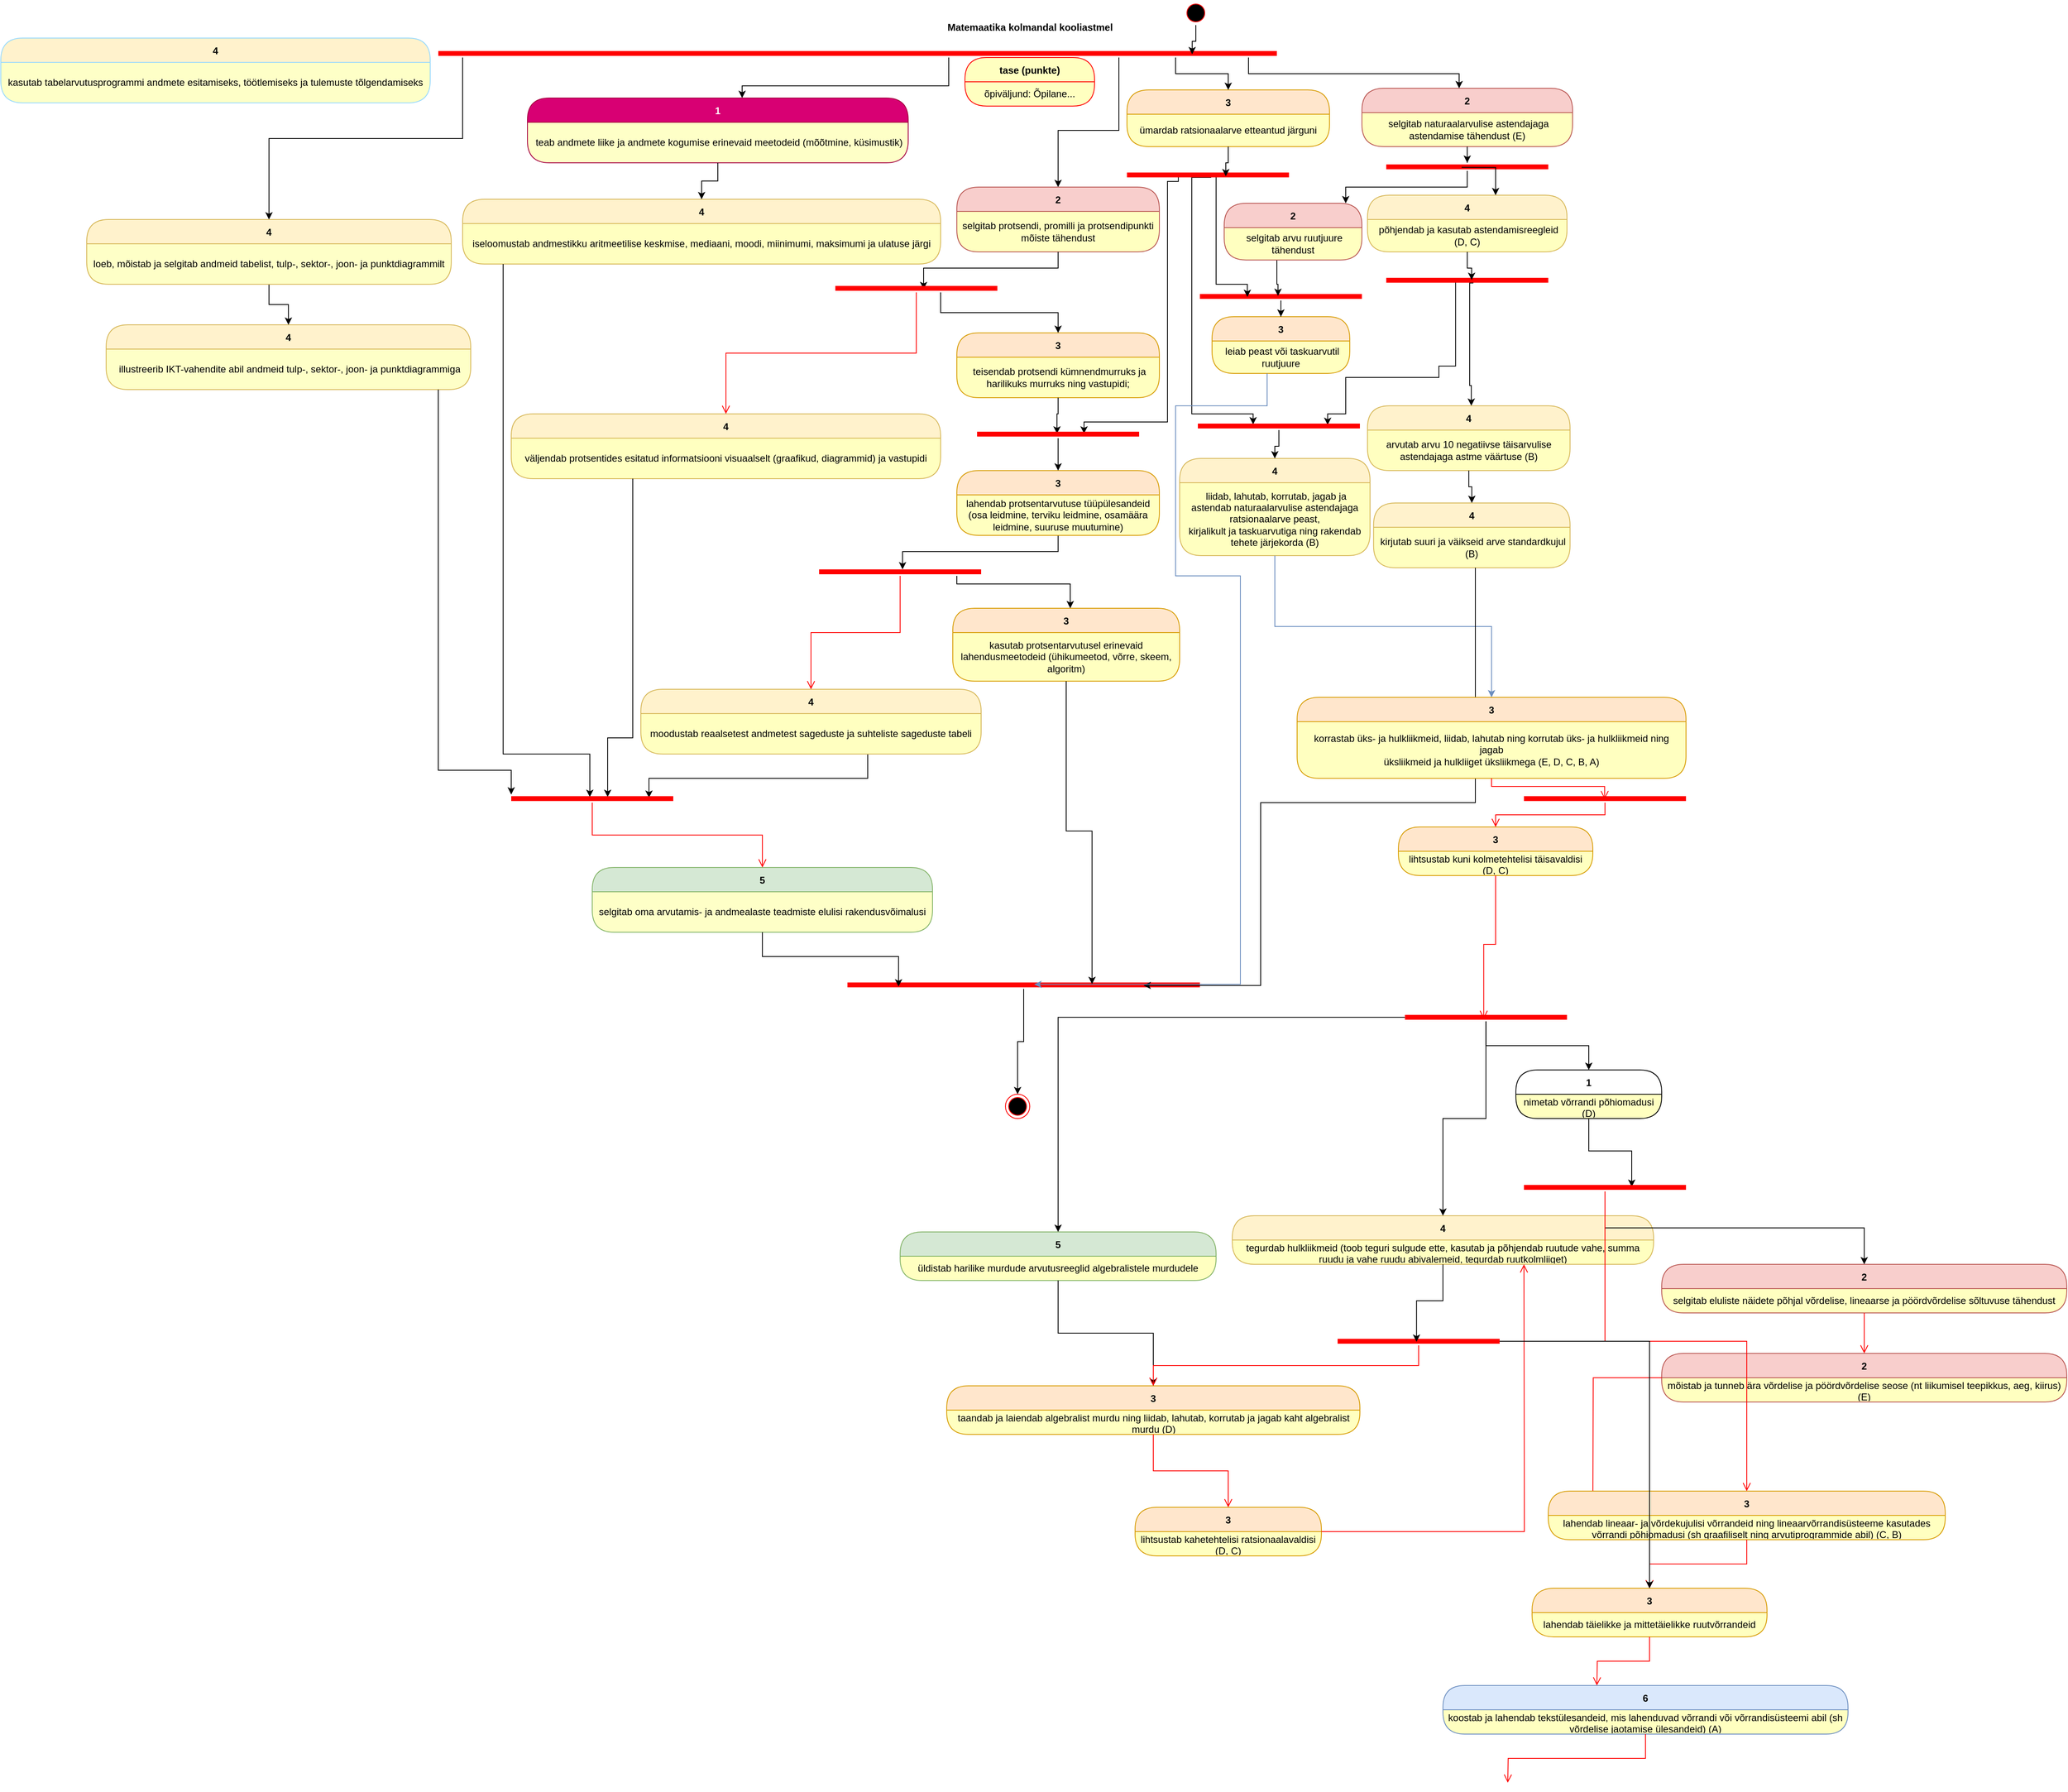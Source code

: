 <mxfile version="28.1.2" pages="2">
  <diagram name="Õpiväljundid" id="HOLbYARwxGNt5G9FzNMO">
    <mxGraphModel dx="2595" dy="897" grid="1" gridSize="10" guides="1" tooltips="1" connect="1" arrows="1" fold="1" page="1" pageScale="1" pageWidth="1169" pageHeight="1654" math="1" shadow="0">
      <root>
        <mxCell id="0" />
        <mxCell id="1" parent="0" />
        <mxCell id="H3njUC9bQLBFBT5jkG47-1" value="" style="ellipse;html=1;shape=endState;fillColor=#000000;strokeColor=#ff0000;" parent="1" vertex="1">
          <mxGeometry x="100" y="1370" width="30" height="30" as="geometry" />
        </mxCell>
        <mxCell id="H3njUC9bQLBFBT5jkG47-2" value="4" style="swimlane;fontStyle=1;align=center;verticalAlign=middle;childLayout=stackLayout;horizontal=1;startSize=30;horizontalStack=0;resizeParent=0;resizeLast=1;container=0;collapsible=0;rounded=1;arcSize=30;strokeColor=#d6b656;fillColor=#fff2cc;swimlaneFillColor=#ffffc0;dropTarget=0;" parent="1" vertex="1">
          <mxGeometry x="554.38" y="640" width="242.5" height="80" as="geometry" />
        </mxCell>
        <mxCell id="H3njUC9bQLBFBT5jkG47-3" value="&amp;nbsp;kirjutab suuri ja väikseid arve standardkujul (B)" style="text;html=1;strokeColor=none;fillColor=none;align=center;verticalAlign=middle;spacingLeft=4;spacingRight=4;whiteSpace=wrap;overflow=hidden;rotatable=0;fontColor=#000000;" parent="H3njUC9bQLBFBT5jkG47-2" vertex="1">
          <mxGeometry y="30" width="242.5" height="50" as="geometry" />
        </mxCell>
        <mxCell id="HqBFGBw3zhF2iMlEuoAb-2" style="edgeStyle=orthogonalEdgeStyle;rounded=0;orthogonalLoop=1;jettySize=auto;html=1;exitX=0.538;exitY=0.833;exitDx=0;exitDy=0;exitPerimeter=0;" parent="1" source="HqBFGBw3zhF2iMlEuoAb-28" target="H3njUC9bQLBFBT5jkG47-11" edge="1">
          <mxGeometry relative="1" as="geometry">
            <mxPoint x="675" y="565" as="targetPoint" />
            <Array as="points">
              <mxPoint x="673" y="495" />
              <mxPoint x="675" y="495" />
            </Array>
          </mxGeometry>
        </mxCell>
        <mxCell id="H3njUC9bQLBFBT5jkG47-5" value="4" style="swimlane;fontStyle=1;align=center;verticalAlign=middle;childLayout=stackLayout;horizontal=1;startSize=30;horizontalStack=0;resizeParent=0;resizeLast=1;container=0;collapsible=0;rounded=1;arcSize=30;strokeColor=#d6b656;fillColor=#fff2cc;swimlaneFillColor=#ffffc0;dropTarget=0;" parent="1" vertex="1">
          <mxGeometry x="546.88" y="260" width="246.25" height="70" as="geometry" />
        </mxCell>
        <mxCell id="H3njUC9bQLBFBT5jkG47-6" value="&amp;nbsp;põhjendab ja kasutab astendamisreegleid (D, C)" style="text;html=1;strokeColor=none;fillColor=none;align=center;verticalAlign=middle;spacingLeft=4;spacingRight=4;whiteSpace=wrap;overflow=hidden;rotatable=0;fontColor=#000000;" parent="H3njUC9bQLBFBT5jkG47-5" vertex="1">
          <mxGeometry y="30" width="246.25" height="40" as="geometry" />
        </mxCell>
        <mxCell id="H3njUC9bQLBFBT5jkG47-8" value="2" style="swimlane;fontStyle=1;align=center;verticalAlign=middle;childLayout=stackLayout;horizontal=1;startSize=30;horizontalStack=0;resizeParent=0;resizeLast=1;container=0;collapsible=0;rounded=1;arcSize=30;strokeColor=#b85450;fillColor=#f8cecc;swimlaneFillColor=#ffffc0;dropTarget=0;" parent="1" vertex="1">
          <mxGeometry x="540" y="128" width="260" height="72" as="geometry" />
        </mxCell>
        <mxCell id="H3njUC9bQLBFBT5jkG47-9" value="&amp;nbsp;selgitab naturaalarvulise astendajaga astendamise tähendust (E)" style="text;html=1;strokeColor=none;fillColor=none;align=center;verticalAlign=middle;spacingLeft=4;spacingRight=4;whiteSpace=wrap;overflow=hidden;rotatable=0;fontColor=#000000;" parent="H3njUC9bQLBFBT5jkG47-8" vertex="1">
          <mxGeometry y="30" width="260" height="42" as="geometry" />
        </mxCell>
        <mxCell id="H3njUC9bQLBFBT5jkG47-11" value="4" style="swimlane;fontStyle=1;align=center;verticalAlign=middle;childLayout=stackLayout;horizontal=1;startSize=30;horizontalStack=0;resizeParent=0;resizeLast=1;container=0;collapsible=0;rounded=1;arcSize=30;strokeColor=#d6b656;fillColor=#fff2cc;swimlaneFillColor=#ffffc0;dropTarget=0;" parent="1" vertex="1">
          <mxGeometry x="546.88" y="520" width="250" height="80" as="geometry" />
        </mxCell>
        <mxCell id="H3njUC9bQLBFBT5jkG47-12" value="arvutab arvu 10 negatiivse täisarvulise astendajaga astme väärtuse (B)" style="text;html=1;strokeColor=none;fillColor=none;align=center;verticalAlign=middle;spacingLeft=4;spacingRight=4;whiteSpace=wrap;overflow=hidden;rotatable=0;fontColor=#000000;" parent="H3njUC9bQLBFBT5jkG47-11" vertex="1">
          <mxGeometry y="30" width="250" height="50" as="geometry" />
        </mxCell>
        <mxCell id="H3njUC9bQLBFBT5jkG47-14" value="3" style="swimlane;fontStyle=1;align=center;verticalAlign=middle;childLayout=stackLayout;horizontal=1;startSize=30;horizontalStack=0;resizeParent=0;resizeLast=1;container=0;collapsible=0;rounded=1;arcSize=30;strokeColor=#d79b00;fillColor=#ffe6cc;swimlaneFillColor=#ffffc0;dropTarget=0;" parent="1" vertex="1">
          <mxGeometry x="355" y="410" width="170" height="70" as="geometry" />
        </mxCell>
        <mxCell id="H3njUC9bQLBFBT5jkG47-15" value="&amp;nbsp;leiab peast või taskuarvutil ruutjuure" style="text;html=1;strokeColor=none;fillColor=none;align=center;verticalAlign=middle;spacingLeft=4;spacingRight=4;whiteSpace=wrap;overflow=hidden;rotatable=0;fontColor=#000000;" parent="H3njUC9bQLBFBT5jkG47-14" vertex="1">
          <mxGeometry y="30" width="170" height="40" as="geometry" />
        </mxCell>
        <mxCell id="HqBFGBw3zhF2iMlEuoAb-21" style="edgeStyle=orthogonalEdgeStyle;rounded=0;orthogonalLoop=1;jettySize=auto;html=1;exitX=0.317;exitY=0.8;exitDx=0;exitDy=0;exitPerimeter=0;entryX=0.66;entryY=0.433;entryDx=0;entryDy=0;entryPerimeter=0;" parent="1" source="HqBFGBw3zhF2iMlEuoAb-34" target="HqBFGBw3zhF2iMlEuoAb-39" edge="1">
          <mxGeometry relative="1" as="geometry">
            <Array as="points">
              <mxPoint x="313" y="243" />
              <mxPoint x="300" y="243" />
              <mxPoint x="300" y="540" />
              <mxPoint x="197" y="540" />
            </Array>
          </mxGeometry>
        </mxCell>
        <mxCell id="H3njUC9bQLBFBT5jkG47-20" value="3" style="swimlane;fontStyle=1;align=center;verticalAlign=middle;childLayout=stackLayout;horizontal=1;startSize=30;horizontalStack=0;resizeParent=0;resizeLast=1;container=0;collapsible=0;rounded=1;arcSize=30;strokeColor=#d79b00;fillColor=#ffe6cc;swimlaneFillColor=#ffffc0;dropTarget=0;" parent="1" vertex="1">
          <mxGeometry x="250" y="130" width="250" height="70" as="geometry" />
        </mxCell>
        <mxCell id="H3njUC9bQLBFBT5jkG47-21" value="ümardab ratsionaalarve etteantud järguni" style="text;html=1;strokeColor=none;fillColor=none;align=center;verticalAlign=middle;spacingLeft=4;spacingRight=4;whiteSpace=wrap;overflow=hidden;rotatable=0;fontColor=#000000;fontFamily=Helvetica;" parent="H3njUC9bQLBFBT5jkG47-20" vertex="1">
          <mxGeometry y="30" width="250" height="40" as="geometry" />
        </mxCell>
        <mxCell id="H3njUC9bQLBFBT5jkG47-23" value="4" style="swimlane;fontStyle=1;align=center;verticalAlign=middle;childLayout=stackLayout;horizontal=1;startSize=30;horizontalStack=0;resizeParent=0;resizeLast=1;container=0;collapsible=0;rounded=1;arcSize=30;strokeColor=#d6b656;fillColor=#fff2cc;swimlaneFillColor=#ffffc0;dropTarget=0;" parent="1" vertex="1">
          <mxGeometry x="315" y="585" width="235" height="120" as="geometry" />
        </mxCell>
        <mxCell id="H3njUC9bQLBFBT5jkG47-29" value="&lt;div&gt;&amp;nbsp;liidab, lahutab, korrutab, jagab ja astendab naturaalarvulise astendajaga ratsionaalarve peast,&lt;/div&gt;&lt;div&gt;kirjalikult ja taskuarvutiga ning rakendab tehete järjekorda (B)&lt;/div&gt;" style="text;html=1;strokeColor=none;fillColor=none;align=center;verticalAlign=middle;spacingLeft=4;spacingRight=4;whiteSpace=wrap;overflow=hidden;rotatable=0;fontColor=#000000;" parent="H3njUC9bQLBFBT5jkG47-23" vertex="1">
          <mxGeometry y="30" width="235" height="90" as="geometry" />
        </mxCell>
        <mxCell id="H3njUC9bQLBFBT5jkG47-26" value="" style="ellipse;html=1;shape=startState;fillColor=#000000;strokeColor=#ff0000;" parent="1" vertex="1">
          <mxGeometry x="320" y="20" width="30" height="30" as="geometry" />
        </mxCell>
        <mxCell id="HqBFGBw3zhF2iMlEuoAb-27" style="edgeStyle=orthogonalEdgeStyle;rounded=0;orthogonalLoop=1;jettySize=auto;html=1;" parent="1" source="H3njUC9bQLBFBT5jkG47-36" target="H3njUC9bQLBFBT5jkG47-14" edge="1">
          <mxGeometry relative="1" as="geometry" />
        </mxCell>
        <mxCell id="H3njUC9bQLBFBT5jkG47-36" value="" style="shape=line;html=1;strokeWidth=6;strokeColor=#ff0000;" parent="1" vertex="1">
          <mxGeometry x="340" y="380" width="200" height="10" as="geometry" />
        </mxCell>
        <mxCell id="HqBFGBw3zhF2iMlEuoAb-22" style="edgeStyle=orthogonalEdgeStyle;rounded=0;orthogonalLoop=1;jettySize=auto;html=1;" parent="1" source="H3njUC9bQLBFBT5jkG47-38" target="H3njUC9bQLBFBT5jkG47-20" edge="1">
          <mxGeometry relative="1" as="geometry">
            <Array as="points">
              <mxPoint x="310" y="110" />
              <mxPoint x="375" y="110" />
            </Array>
          </mxGeometry>
        </mxCell>
        <mxCell id="HqBFGBw3zhF2iMlEuoAb-23" style="edgeStyle=orthogonalEdgeStyle;rounded=0;orthogonalLoop=1;jettySize=auto;html=1;" parent="1" source="H3njUC9bQLBFBT5jkG47-38" target="H3njUC9bQLBFBT5jkG47-8" edge="1">
          <mxGeometry relative="1" as="geometry">
            <Array as="points">
              <mxPoint x="400" y="110" />
              <mxPoint x="660" y="110" />
            </Array>
          </mxGeometry>
        </mxCell>
        <mxCell id="HqBFGBw3zhF2iMlEuoAb-24" style="edgeStyle=orthogonalEdgeStyle;rounded=0;orthogonalLoop=1;jettySize=auto;html=1;" parent="1" source="H3njUC9bQLBFBT5jkG47-38" target="HqBFGBw3zhF2iMlEuoAb-9" edge="1">
          <mxGeometry relative="1" as="geometry">
            <Array as="points">
              <mxPoint x="240" y="180" />
              <mxPoint x="165" y="180" />
            </Array>
          </mxGeometry>
        </mxCell>
        <mxCell id="IJQwrk6Sp_N847dFv2nT-10" style="edgeStyle=orthogonalEdgeStyle;rounded=0;orthogonalLoop=1;jettySize=auto;html=1;" parent="1" source="H3njUC9bQLBFBT5jkG47-38" target="AtV3VSH8hDh6m8e9UaDK-14" edge="1">
          <mxGeometry relative="1" as="geometry">
            <Array as="points">
              <mxPoint x="30" y="125" />
              <mxPoint x="-225" y="125" />
            </Array>
          </mxGeometry>
        </mxCell>
        <mxCell id="AtV3VSH8hDh6m8e9UaDK-7" style="edgeStyle=orthogonalEdgeStyle;rounded=0;orthogonalLoop=1;jettySize=auto;html=1;" edge="1" parent="1" source="H3njUC9bQLBFBT5jkG47-38" target="AtV3VSH8hDh6m8e9UaDK-11">
          <mxGeometry relative="1" as="geometry">
            <Array as="points">
              <mxPoint x="-570" y="190" />
              <mxPoint x="-809" y="190" />
            </Array>
          </mxGeometry>
        </mxCell>
        <mxCell id="H3njUC9bQLBFBT5jkG47-38" value="" style="shape=line;html=1;strokeWidth=6;strokeColor=#ff0000;" parent="1" vertex="1">
          <mxGeometry x="-600" y="80" width="1035" height="10" as="geometry" />
        </mxCell>
        <mxCell id="H3njUC9bQLBFBT5jkG47-42" value="" style="shape=line;html=1;strokeWidth=6;strokeColor=#ff0000;" parent="1" vertex="1">
          <mxGeometry x="570" y="220" width="200" height="10" as="geometry" />
        </mxCell>
        <mxCell id="HqBFGBw3zhF2iMlEuoAb-41" style="edgeStyle=orthogonalEdgeStyle;rounded=0;orthogonalLoop=1;jettySize=auto;html=1;" parent="1" source="H3njUC9bQLBFBT5jkG47-44" target="H3njUC9bQLBFBT5jkG47-1" edge="1">
          <mxGeometry relative="1" as="geometry" />
        </mxCell>
        <mxCell id="H3njUC9bQLBFBT5jkG47-44" value="" style="shape=line;html=1;strokeWidth=6;strokeColor=#ff0000;" parent="1" vertex="1">
          <mxGeometry x="-95" y="1230" width="435" height="10" as="geometry" />
        </mxCell>
        <mxCell id="Rrk2SFUDBp2oYCEs8pPQ-1" value="Matemaatika kolmandal kooliastmel" style="text;align=center;fontStyle=1;verticalAlign=middle;spacingLeft=3;spacingRight=3;strokeColor=none;rotatable=0;points=[[0,0.5],[1,0.5]];portConstraint=eastwest;html=1;" parent="1" vertex="1">
          <mxGeometry x="90" y="40" width="80" height="26" as="geometry" />
        </mxCell>
        <mxCell id="Rrk2SFUDBp2oYCEs8pPQ-2" value="tase (punkte)" style="swimlane;fontStyle=1;align=center;verticalAlign=middle;childLayout=stackLayout;horizontal=1;startSize=30;horizontalStack=0;resizeParent=0;resizeLast=1;container=0;fontColor=#000000;collapsible=0;rounded=1;arcSize=30;strokeColor=#ff0000;fillColor=#ffffc0;swimlaneFillColor=#ffffc0;dropTarget=0;" parent="1" vertex="1">
          <mxGeometry x="50" y="90" width="160" height="60" as="geometry" />
        </mxCell>
        <mxCell id="Rrk2SFUDBp2oYCEs8pPQ-3" value="õpiväljund: Õpilane..." style="text;html=1;strokeColor=none;fillColor=none;align=center;verticalAlign=middle;spacingLeft=4;spacingRight=4;whiteSpace=wrap;overflow=hidden;rotatable=0;fontColor=#000000;" parent="Rrk2SFUDBp2oYCEs8pPQ-2" vertex="1">
          <mxGeometry y="30" width="160" height="30" as="geometry" />
        </mxCell>
        <mxCell id="Rrk2SFUDBp2oYCEs8pPQ-18" style="edgeStyle=orthogonalEdgeStyle;rounded=0;orthogonalLoop=1;jettySize=auto;html=1;exitX=0.465;exitY=0.567;exitDx=0;exitDy=0;exitPerimeter=0;" parent="1" source="H3njUC9bQLBFBT5jkG47-42" target="H3njUC9bQLBFBT5jkG47-5" edge="1">
          <mxGeometry relative="1" as="geometry">
            <Array as="points">
              <mxPoint x="705" y="226" />
            </Array>
          </mxGeometry>
        </mxCell>
        <mxCell id="HqBFGBw3zhF2iMlEuoAb-1" style="edgeStyle=orthogonalEdgeStyle;rounded=0;orthogonalLoop=1;jettySize=auto;html=1;exitX=0.517;exitY=0.333;exitDx=0;exitDy=0;exitPerimeter=0;entryX=0.341;entryY=0.3;entryDx=0;entryDy=0;entryPerimeter=0;" parent="1" source="HqBFGBw3zhF2iMlEuoAb-34" target="HqBFGBw3zhF2iMlEuoAb-37" edge="1">
          <mxGeometry relative="1" as="geometry">
            <Array as="points">
              <mxPoint x="353" y="238" />
              <mxPoint x="330" y="238" />
              <mxPoint x="330" y="530" />
              <mxPoint x="406" y="530" />
            </Array>
          </mxGeometry>
        </mxCell>
        <mxCell id="HqBFGBw3zhF2iMlEuoAb-4" style="edgeStyle=orthogonalEdgeStyle;rounded=0;orthogonalLoop=1;jettySize=auto;html=1;entryX=0.482;entryY=0.433;entryDx=0;entryDy=0;entryPerimeter=0;" parent="1" source="H3njUC9bQLBFBT5jkG47-18" target="H3njUC9bQLBFBT5jkG47-36" edge="1">
          <mxGeometry relative="1" as="geometry">
            <Array as="points">
              <mxPoint x="435" y="370" />
              <mxPoint x="436" y="370" />
            </Array>
          </mxGeometry>
        </mxCell>
        <mxCell id="HqBFGBw3zhF2iMlEuoAb-6" value="" style="edgeStyle=orthogonalEdgeStyle;rounded=0;orthogonalLoop=1;jettySize=auto;html=1;entryX=0.293;entryY=0.567;entryDx=0;entryDy=0;entryPerimeter=0;exitX=0.713;exitY=0.667;exitDx=0;exitDy=0;exitPerimeter=0;" parent="1" source="HqBFGBw3zhF2iMlEuoAb-34" target="H3njUC9bQLBFBT5jkG47-36" edge="1">
          <mxGeometry relative="1" as="geometry">
            <mxPoint x="260" y="240" as="sourcePoint" />
            <mxPoint x="310" y="440" as="targetPoint" />
            <Array as="points">
              <mxPoint x="360" y="237" />
              <mxPoint x="360" y="370" />
              <mxPoint x="399" y="370" />
            </Array>
          </mxGeometry>
        </mxCell>
        <mxCell id="H3njUC9bQLBFBT5jkG47-17" value="2" style="swimlane;fontStyle=1;align=center;verticalAlign=middle;childLayout=stackLayout;horizontal=1;startSize=30;horizontalStack=0;resizeParent=0;resizeLast=1;container=0;collapsible=0;rounded=1;arcSize=30;strokeColor=#b85450;fillColor=#f8cecc;swimlaneFillColor=#ffffc0;dropTarget=0;" parent="1" vertex="1">
          <mxGeometry x="370" y="270" width="170" height="70" as="geometry" />
        </mxCell>
        <mxCell id="H3njUC9bQLBFBT5jkG47-18" value="&amp;nbsp;selgitab arvu ruutjuure tähendust" style="text;html=1;strokeColor=none;fillColor=none;align=center;verticalAlign=middle;spacingLeft=4;spacingRight=4;whiteSpace=wrap;overflow=hidden;rotatable=0;fontColor=#000000;" parent="H3njUC9bQLBFBT5jkG47-17" vertex="1">
          <mxGeometry y="30" width="170" height="40" as="geometry" />
        </mxCell>
        <mxCell id="HqBFGBw3zhF2iMlEuoAb-7" style="edgeStyle=orthogonalEdgeStyle;rounded=0;orthogonalLoop=1;jettySize=auto;html=1;exitX=0.428;exitY=0.633;exitDx=0;exitDy=0;exitPerimeter=0;entryX=0.801;entryY=0.367;entryDx=0;entryDy=0;entryPerimeter=0;" parent="1" source="HqBFGBw3zhF2iMlEuoAb-28" target="HqBFGBw3zhF2iMlEuoAb-37" edge="1">
          <mxGeometry relative="1" as="geometry">
            <Array as="points">
              <mxPoint x="656" y="471" />
              <mxPoint x="635" y="471" />
              <mxPoint x="635" y="485" />
              <mxPoint x="520" y="485" />
              <mxPoint x="520" y="530" />
              <mxPoint x="498" y="530" />
            </Array>
          </mxGeometry>
        </mxCell>
        <mxCell id="HqBFGBw3zhF2iMlEuoAb-8" style="edgeStyle=orthogonalEdgeStyle;rounded=0;orthogonalLoop=1;jettySize=auto;html=1;" parent="1" source="H3njUC9bQLBFBT5jkG47-12" target="H3njUC9bQLBFBT5jkG47-2" edge="1">
          <mxGeometry relative="1" as="geometry" />
        </mxCell>
        <mxCell id="HqBFGBw3zhF2iMlEuoAb-9" value="2" style="swimlane;fontStyle=1;align=center;verticalAlign=middle;childLayout=stackLayout;horizontal=1;startSize=30;horizontalStack=0;resizeParent=0;resizeLast=1;container=0;collapsible=0;rounded=1;arcSize=30;strokeColor=#b85450;fillColor=#f8cecc;swimlaneFillColor=#ffffc0;dropTarget=0;" parent="1" vertex="1">
          <mxGeometry x="40" y="250" width="250" height="80" as="geometry" />
        </mxCell>
        <mxCell id="HqBFGBw3zhF2iMlEuoAb-10" value="selgitab protsendi, promilli ja protsendipunkti mõiste tähendust" style="text;html=1;strokeColor=none;fillColor=none;align=center;verticalAlign=middle;spacingLeft=4;spacingRight=4;whiteSpace=wrap;overflow=hidden;rotatable=0;fontColor=#000000;" parent="HqBFGBw3zhF2iMlEuoAb-9" vertex="1">
          <mxGeometry y="30" width="250" height="50" as="geometry" />
        </mxCell>
        <mxCell id="HqBFGBw3zhF2iMlEuoAb-11" value="3" style="swimlane;fontStyle=1;align=center;verticalAlign=middle;childLayout=stackLayout;horizontal=1;startSize=30;horizontalStack=0;resizeParent=0;resizeLast=1;container=0;collapsible=0;rounded=1;arcSize=30;strokeColor=#d79b00;fillColor=#ffe6cc;swimlaneFillColor=#ffffc0;dropTarget=0;" parent="1" vertex="1">
          <mxGeometry x="40" y="430" width="250" height="80" as="geometry" />
        </mxCell>
        <mxCell id="HqBFGBw3zhF2iMlEuoAb-12" value="&amp;nbsp;teisendab protsendi kümnendmurruks ja harilikuks murruks ning vastupidi;" style="text;html=1;strokeColor=none;fillColor=none;align=center;verticalAlign=middle;spacingLeft=4;spacingRight=4;whiteSpace=wrap;overflow=hidden;rotatable=0;fontColor=#000000;" parent="HqBFGBw3zhF2iMlEuoAb-11" vertex="1">
          <mxGeometry y="30" width="250" height="50" as="geometry" />
        </mxCell>
        <mxCell id="HqBFGBw3zhF2iMlEuoAb-13" style="edgeStyle=orthogonalEdgeStyle;rounded=0;orthogonalLoop=1;jettySize=auto;html=1;entryX=0.545;entryY=0.6;entryDx=0;entryDy=0;entryPerimeter=0;" parent="1" source="HqBFGBw3zhF2iMlEuoAb-10" target="IJQwrk6Sp_N847dFv2nT-14" edge="1">
          <mxGeometry relative="1" as="geometry" />
        </mxCell>
        <mxCell id="HqBFGBw3zhF2iMlEuoAb-20" style="edgeStyle=orthogonalEdgeStyle;rounded=0;orthogonalLoop=1;jettySize=auto;html=1;entryX=0.515;entryY=0.2;entryDx=0;entryDy=0;entryPerimeter=0;" parent="1" source="HqBFGBw3zhF2iMlEuoAb-14" target="IJQwrk6Sp_N847dFv2nT-4" edge="1">
          <mxGeometry relative="1" as="geometry" />
        </mxCell>
        <mxCell id="HqBFGBw3zhF2iMlEuoAb-14" value="3" style="swimlane;fontStyle=1;align=center;verticalAlign=middle;childLayout=stackLayout;horizontal=1;startSize=30;horizontalStack=0;resizeParent=0;resizeLast=1;container=0;collapsible=0;rounded=1;arcSize=30;strokeColor=#d79b00;fillColor=#ffe6cc;swimlaneFillColor=#ffffc0;dropTarget=0;" parent="1" vertex="1">
          <mxGeometry x="40" y="600" width="250" height="80" as="geometry" />
        </mxCell>
        <mxCell id="HqBFGBw3zhF2iMlEuoAb-15" value="&lt;div&gt;lahendab protsentarvutuse tüüpülesandeid (osa leidmine, terviku leidmine, osamäära&lt;/div&gt;&lt;div&gt;leidmine, suuruse muutumine)&lt;/div&gt;" style="text;html=1;strokeColor=none;fillColor=none;align=center;verticalAlign=middle;spacingLeft=4;spacingRight=4;whiteSpace=wrap;overflow=hidden;rotatable=0;fontColor=#000000;" parent="HqBFGBw3zhF2iMlEuoAb-14" vertex="1">
          <mxGeometry y="30" width="250" height="50" as="geometry" />
        </mxCell>
        <mxCell id="HqBFGBw3zhF2iMlEuoAb-16" style="edgeStyle=orthogonalEdgeStyle;rounded=0;orthogonalLoop=1;jettySize=auto;html=1;entryX=0.493;entryY=0.433;entryDx=0;entryDy=0;entryPerimeter=0;" parent="1" source="HqBFGBw3zhF2iMlEuoAb-12" target="HqBFGBw3zhF2iMlEuoAb-39" edge="1">
          <mxGeometry relative="1" as="geometry" />
        </mxCell>
        <mxCell id="HqBFGBw3zhF2iMlEuoAb-17" value="3" style="swimlane;fontStyle=1;align=center;verticalAlign=middle;childLayout=stackLayout;horizontal=1;startSize=30;horizontalStack=0;resizeParent=0;resizeLast=1;container=0;collapsible=0;rounded=1;arcSize=30;strokeColor=#d79b00;fillColor=#ffe6cc;swimlaneFillColor=#ffffc0;dropTarget=0;" parent="1" vertex="1">
          <mxGeometry x="35" y="770" width="280" height="90" as="geometry" />
        </mxCell>
        <mxCell id="HqBFGBw3zhF2iMlEuoAb-18" value="&lt;div&gt;kasutab protsentarvutusel erinevaid lahendusmeetodeid (ühikumeetod, võrre, skeem,&lt;/div&gt;&lt;div&gt;algoritm)&lt;/div&gt;" style="text;html=1;strokeColor=none;fillColor=none;align=center;verticalAlign=middle;spacingLeft=4;spacingRight=4;whiteSpace=wrap;overflow=hidden;rotatable=0;fontColor=#000000;" parent="HqBFGBw3zhF2iMlEuoAb-17" vertex="1">
          <mxGeometry y="30" width="280" height="60" as="geometry" />
        </mxCell>
        <mxCell id="HqBFGBw3zhF2iMlEuoAb-26" style="edgeStyle=orthogonalEdgeStyle;rounded=0;orthogonalLoop=1;jettySize=auto;html=1;" parent="1" source="H3njUC9bQLBFBT5jkG47-9" target="H3njUC9bQLBFBT5jkG47-42" edge="1">
          <mxGeometry relative="1" as="geometry" />
        </mxCell>
        <mxCell id="HqBFGBw3zhF2iMlEuoAb-28" value="" style="shape=line;html=1;strokeWidth=6;strokeColor=#ff0000;" parent="1" vertex="1">
          <mxGeometry x="570" y="360" width="200" height="10" as="geometry" />
        </mxCell>
        <mxCell id="HqBFGBw3zhF2iMlEuoAb-34" value="" style="shape=line;html=1;strokeWidth=6;strokeColor=#ff0000;" parent="1" vertex="1">
          <mxGeometry x="250" y="230" width="200" height="10" as="geometry" />
        </mxCell>
        <mxCell id="HqBFGBw3zhF2iMlEuoAb-35" style="edgeStyle=orthogonalEdgeStyle;rounded=0;orthogonalLoop=1;jettySize=auto;html=1;entryX=0.61;entryY=0.667;entryDx=0;entryDy=0;entryPerimeter=0;" parent="1" source="H3njUC9bQLBFBT5jkG47-21" target="HqBFGBw3zhF2iMlEuoAb-34" edge="1">
          <mxGeometry relative="1" as="geometry" />
        </mxCell>
        <mxCell id="HqBFGBw3zhF2iMlEuoAb-36" style="edgeStyle=orthogonalEdgeStyle;rounded=0;orthogonalLoop=1;jettySize=auto;html=1;" parent="1" source="H3njUC9bQLBFBT5jkG47-42" target="H3njUC9bQLBFBT5jkG47-17" edge="1">
          <mxGeometry relative="1" as="geometry">
            <Array as="points">
              <mxPoint x="670" y="250" />
              <mxPoint x="520" y="250" />
            </Array>
          </mxGeometry>
        </mxCell>
        <mxCell id="HqBFGBw3zhF2iMlEuoAb-29" style="edgeStyle=orthogonalEdgeStyle;rounded=0;orthogonalLoop=1;jettySize=auto;html=1;entryX=0.527;entryY=0.467;entryDx=0;entryDy=0;entryPerimeter=0;" parent="1" source="H3njUC9bQLBFBT5jkG47-6" target="HqBFGBw3zhF2iMlEuoAb-28" edge="1">
          <mxGeometry relative="1" as="geometry">
            <mxPoint x="676.25" y="400" as="targetPoint" />
          </mxGeometry>
        </mxCell>
        <mxCell id="HqBFGBw3zhF2iMlEuoAb-38" style="edgeStyle=orthogonalEdgeStyle;rounded=0;orthogonalLoop=1;jettySize=auto;html=1;" parent="1" source="HqBFGBw3zhF2iMlEuoAb-37" target="H3njUC9bQLBFBT5jkG47-23" edge="1">
          <mxGeometry relative="1" as="geometry" />
        </mxCell>
        <mxCell id="HqBFGBw3zhF2iMlEuoAb-37" value="" style="shape=line;html=1;strokeWidth=6;strokeColor=#ff0000;" parent="1" vertex="1">
          <mxGeometry x="337.5" y="540" width="200" height="10" as="geometry" />
        </mxCell>
        <mxCell id="HqBFGBw3zhF2iMlEuoAb-40" style="edgeStyle=orthogonalEdgeStyle;rounded=0;orthogonalLoop=1;jettySize=auto;html=1;" parent="1" source="HqBFGBw3zhF2iMlEuoAb-39" target="HqBFGBw3zhF2iMlEuoAb-14" edge="1">
          <mxGeometry relative="1" as="geometry" />
        </mxCell>
        <mxCell id="HqBFGBw3zhF2iMlEuoAb-39" value="" style="shape=line;html=1;strokeWidth=6;strokeColor=#ff0000;" parent="1" vertex="1">
          <mxGeometry x="65" y="550" width="200" height="10" as="geometry" />
        </mxCell>
        <mxCell id="HqBFGBw3zhF2iMlEuoAb-43" style="edgeStyle=orthogonalEdgeStyle;rounded=0;orthogonalLoop=1;jettySize=auto;html=1;fillColor=#dae8fc;strokeColor=#6c8ebf;" parent="1" source="H3njUC9bQLBFBT5jkG47-29" target="Vd2EqS9sF79DkYHTGDT6-1" edge="1">
          <mxGeometry relative="1" as="geometry" />
        </mxCell>
        <mxCell id="HqBFGBw3zhF2iMlEuoAb-44" style="edgeStyle=orthogonalEdgeStyle;rounded=0;orthogonalLoop=1;jettySize=auto;html=1;entryX=0.84;entryY=0.567;entryDx=0;entryDy=0;entryPerimeter=0;" parent="1" source="H3njUC9bQLBFBT5jkG47-3" target="H3njUC9bQLBFBT5jkG47-44" edge="1">
          <mxGeometry relative="1" as="geometry">
            <Array as="points">
              <mxPoint x="680" y="1010" />
              <mxPoint x="415" y="1010" />
            </Array>
          </mxGeometry>
        </mxCell>
        <mxCell id="HqBFGBw3zhF2iMlEuoAb-45" style="edgeStyle=orthogonalEdgeStyle;rounded=0;orthogonalLoop=1;jettySize=auto;html=1;entryX=0.53;entryY=0.433;entryDx=0;entryDy=0;entryPerimeter=0;fillColor=#dae8fc;strokeColor=#6c8ebf;" parent="1" source="H3njUC9bQLBFBT5jkG47-15" target="H3njUC9bQLBFBT5jkG47-44" edge="1">
          <mxGeometry relative="1" as="geometry">
            <Array as="points">
              <mxPoint x="423" y="520" />
              <mxPoint x="310" y="520" />
              <mxPoint x="310" y="730" />
              <mxPoint x="390" y="730" />
            </Array>
          </mxGeometry>
        </mxCell>
        <mxCell id="Vd2EqS9sF79DkYHTGDT6-1" value="3" style="swimlane;fontStyle=1;align=center;verticalAlign=middle;childLayout=stackLayout;horizontal=1;startSize=30;horizontalStack=0;resizeParent=0;resizeLast=1;container=0;collapsible=0;rounded=1;arcSize=30;strokeColor=#d79b00;fillColor=#ffe6cc;swimlaneFillColor=#ffffc0;dropTarget=0;" parent="1" vertex="1">
          <mxGeometry x="460" y="880" width="480" height="100" as="geometry" />
        </mxCell>
        <mxCell id="Vd2EqS9sF79DkYHTGDT6-2" value=" korrastab üks- ja hulkliikmeid, liidab, lahutab ning korrutab üks- ja hulkliikmeid ning jagab&lt;br&gt;üksliikmeid ja hulkliiget üksliikmega (E, D, C, B, A)" style="text;html=1;strokeColor=none;fillColor=none;align=center;verticalAlign=middle;spacingLeft=4;spacingRight=4;whiteSpace=wrap;overflow=hidden;rotatable=0;fontColor=#000000;" parent="Vd2EqS9sF79DkYHTGDT6-1" vertex="1">
          <mxGeometry y="30" width="480" height="70" as="geometry" />
        </mxCell>
        <mxCell id="Vd2EqS9sF79DkYHTGDT6-3" value="" style="edgeStyle=orthogonalEdgeStyle;html=1;verticalAlign=bottom;endArrow=open;endSize=8;strokeColor=#ff0000;rounded=0;entryX=0.498;entryY=0.567;entryDx=0;entryDy=0;entryPerimeter=0;" parent="1" source="Vd2EqS9sF79DkYHTGDT6-1" target="Ve74z0E5zyz4fICTGBpm-38" edge="1">
          <mxGeometry relative="1" as="geometry">
            <mxPoint x="550" y="890" as="targetPoint" />
          </mxGeometry>
        </mxCell>
        <mxCell id="Ve74z0E5zyz4fICTGBpm-1" value="4" style="swimlane;fontStyle=1;align=center;verticalAlign=middle;childLayout=stackLayout;horizontal=1;startSize=30;horizontalStack=0;resizeParent=0;resizeLast=1;container=0;collapsible=0;rounded=1;arcSize=30;strokeColor=#d6b656;fillColor=#fff2cc;swimlaneFillColor=#ffffc0;dropTarget=0;" parent="1" vertex="1">
          <mxGeometry x="380" y="1520" width="520" height="60" as="geometry" />
        </mxCell>
        <mxCell id="Ve74z0E5zyz4fICTGBpm-2" value="&lt;div&gt;tegurdab hulkliikmeid (toob teguri sulgude ette, kasutab ja põhjendab ruutude vahe, summa&lt;/div&gt;&lt;div&gt;ruudu ja vahe ruudu abivalemeid, tegurdab ruutkolmliiget)&lt;/div&gt;" style="text;html=1;strokeColor=none;fillColor=none;align=center;verticalAlign=middle;spacingLeft=4;spacingRight=4;whiteSpace=wrap;overflow=hidden;rotatable=0;fontColor=#000000;" parent="Ve74z0E5zyz4fICTGBpm-1" vertex="1">
          <mxGeometry y="30" width="520" height="30" as="geometry" />
        </mxCell>
        <mxCell id="Ve74z0E5zyz4fICTGBpm-4" value="3" style="swimlane;fontStyle=1;align=center;verticalAlign=middle;childLayout=stackLayout;horizontal=1;startSize=30;horizontalStack=0;resizeParent=0;resizeLast=1;container=0;collapsible=0;rounded=1;arcSize=30;strokeColor=#d79b00;fillColor=#ffe6cc;swimlaneFillColor=#ffffc0;dropTarget=0;" parent="1" vertex="1">
          <mxGeometry x="585" y="1040" width="240" height="60" as="geometry" />
        </mxCell>
        <mxCell id="Ve74z0E5zyz4fICTGBpm-5" value="lihtsustab kuni kolmetehtelisi täisavaldisi (D, C)" style="text;html=1;strokeColor=none;fillColor=none;align=center;verticalAlign=middle;spacingLeft=4;spacingRight=4;whiteSpace=wrap;overflow=hidden;rotatable=0;fontColor=#000000;" parent="Ve74z0E5zyz4fICTGBpm-4" vertex="1">
          <mxGeometry y="30" width="240" height="30" as="geometry" />
        </mxCell>
        <mxCell id="Ve74z0E5zyz4fICTGBpm-6" value="" style="edgeStyle=orthogonalEdgeStyle;html=1;verticalAlign=bottom;endArrow=open;endSize=8;strokeColor=#ff0000;rounded=0;entryX=0.486;entryY=0.7;entryDx=0;entryDy=0;entryPerimeter=0;" parent="1" source="Ve74z0E5zyz4fICTGBpm-4" target="Ve74z0E5zyz4fICTGBpm-34" edge="1">
          <mxGeometry relative="1" as="geometry">
            <mxPoint x="585" y="1260" as="targetPoint" />
          </mxGeometry>
        </mxCell>
        <mxCell id="Ve74z0E5zyz4fICTGBpm-7" value="5" style="swimlane;fontStyle=1;align=center;verticalAlign=middle;childLayout=stackLayout;horizontal=1;startSize=30;horizontalStack=0;resizeParent=0;resizeLast=1;container=0;collapsible=0;rounded=1;arcSize=30;strokeColor=#82b366;fillColor=#d5e8d4;swimlaneFillColor=#ffffc0;dropTarget=0;" parent="1" vertex="1">
          <mxGeometry x="-30" y="1540" width="390" height="60" as="geometry" />
        </mxCell>
        <mxCell id="Ve74z0E5zyz4fICTGBpm-8" value="üldistab harilike murdude arvutusreeglid algebralistele murdudele" style="text;html=1;strokeColor=none;fillColor=none;align=center;verticalAlign=middle;spacingLeft=4;spacingRight=4;whiteSpace=wrap;overflow=hidden;rotatable=0;fontColor=#000000;" parent="Ve74z0E5zyz4fICTGBpm-7" vertex="1">
          <mxGeometry y="30" width="390" height="30" as="geometry" />
        </mxCell>
        <mxCell id="Ve74z0E5zyz4fICTGBpm-10" value="3" style="swimlane;fontStyle=1;align=center;verticalAlign=middle;childLayout=stackLayout;horizontal=1;startSize=30;horizontalStack=0;resizeParent=0;resizeLast=1;container=0;collapsible=0;rounded=1;arcSize=30;strokeColor=#d79b00;fillColor=#ffe6cc;swimlaneFillColor=#ffffc0;dropTarget=0;" parent="1" vertex="1">
          <mxGeometry x="27.5" y="1730" width="510" height="60" as="geometry" />
        </mxCell>
        <mxCell id="Ve74z0E5zyz4fICTGBpm-11" value="&lt;div&gt;taandab ja laiendab algebralist murdu ning liidab, lahutab, korrutab ja jagab kaht algebralist&lt;/div&gt;&lt;div&gt;murdu (D)&lt;/div&gt;" style="text;html=1;strokeColor=none;fillColor=none;align=center;verticalAlign=middle;spacingLeft=4;spacingRight=4;whiteSpace=wrap;overflow=hidden;rotatable=0;fontColor=#000000;" parent="Ve74z0E5zyz4fICTGBpm-10" vertex="1">
          <mxGeometry y="30" width="510" height="30" as="geometry" />
        </mxCell>
        <mxCell id="Ve74z0E5zyz4fICTGBpm-12" value="" style="edgeStyle=orthogonalEdgeStyle;html=1;verticalAlign=bottom;endArrow=open;endSize=8;strokeColor=#ff0000;rounded=0;" parent="1" source="Ve74z0E5zyz4fICTGBpm-10" target="Ve74z0E5zyz4fICTGBpm-13" edge="1">
          <mxGeometry relative="1" as="geometry">
            <mxPoint x="480" y="1510" as="targetPoint" />
          </mxGeometry>
        </mxCell>
        <mxCell id="Ve74z0E5zyz4fICTGBpm-13" value="3" style="swimlane;fontStyle=1;align=center;verticalAlign=middle;childLayout=stackLayout;horizontal=1;startSize=30;horizontalStack=0;resizeParent=0;resizeLast=1;container=0;collapsible=0;rounded=1;arcSize=30;strokeColor=#d79b00;fillColor=#ffe6cc;swimlaneFillColor=#ffffc0;dropTarget=0;" parent="1" vertex="1">
          <mxGeometry x="260" y="1880" width="230" height="60" as="geometry" />
        </mxCell>
        <mxCell id="Ve74z0E5zyz4fICTGBpm-14" value="lihtsustab kahetehtelisi ratsionaalavaldisi (D, C)" style="text;html=1;strokeColor=none;fillColor=none;align=center;verticalAlign=middle;spacingLeft=4;spacingRight=4;whiteSpace=wrap;overflow=hidden;rotatable=0;fontColor=#000000;" parent="Ve74z0E5zyz4fICTGBpm-13" vertex="1">
          <mxGeometry y="30" width="230" height="30" as="geometry" />
        </mxCell>
        <mxCell id="Ve74z0E5zyz4fICTGBpm-15" value="" style="edgeStyle=orthogonalEdgeStyle;html=1;verticalAlign=bottom;endArrow=open;endSize=8;strokeColor=#ff0000;rounded=0;" parent="1" source="Ve74z0E5zyz4fICTGBpm-13" edge="1">
          <mxGeometry relative="1" as="geometry">
            <mxPoint x="740" y="1580" as="targetPoint" />
          </mxGeometry>
        </mxCell>
        <mxCell id="Ve74z0E5zyz4fICTGBpm-16" value="1" style="swimlane;fontStyle=1;align=center;verticalAlign=middle;childLayout=stackLayout;horizontal=1;startSize=30;horizontalStack=0;resizeParent=0;resizeLast=1;container=0;collapsible=0;rounded=1;arcSize=30;swimlaneFillColor=#ffffc0;dropTarget=0;" parent="1" vertex="1">
          <mxGeometry x="730" y="1340" width="180" height="60" as="geometry" />
        </mxCell>
        <mxCell id="Ve74z0E5zyz4fICTGBpm-17" value="nimetab võrrandi põhiomadusi (D)" style="text;html=1;strokeColor=none;fillColor=none;align=center;verticalAlign=middle;spacingLeft=4;spacingRight=4;whiteSpace=wrap;overflow=hidden;rotatable=0;fontColor=#000000;" parent="Ve74z0E5zyz4fICTGBpm-16" vertex="1">
          <mxGeometry y="30" width="180" height="30" as="geometry" />
        </mxCell>
        <mxCell id="Ve74z0E5zyz4fICTGBpm-19" value="2" style="swimlane;fontStyle=1;align=center;verticalAlign=middle;childLayout=stackLayout;horizontal=1;startSize=30;horizontalStack=0;resizeParent=0;resizeLast=1;container=0;collapsible=0;rounded=1;arcSize=30;strokeColor=#b85450;fillColor=#f8cecc;swimlaneFillColor=#ffffc0;dropTarget=0;" parent="1" vertex="1">
          <mxGeometry x="910" y="1580" width="500" height="60" as="geometry" />
        </mxCell>
        <mxCell id="Ve74z0E5zyz4fICTGBpm-20" value="selgitab eluliste näidete põhjal võrdelise, lineaarse ja pöördvõrdelise sõltuvuse tähendust" style="text;html=1;strokeColor=none;fillColor=none;align=center;verticalAlign=middle;spacingLeft=4;spacingRight=4;whiteSpace=wrap;overflow=hidden;rotatable=0;fontColor=#000000;" parent="Ve74z0E5zyz4fICTGBpm-19" vertex="1">
          <mxGeometry y="30" width="500" height="30" as="geometry" />
        </mxCell>
        <mxCell id="Ve74z0E5zyz4fICTGBpm-21" value="" style="edgeStyle=orthogonalEdgeStyle;html=1;verticalAlign=bottom;endArrow=open;endSize=8;strokeColor=#ff0000;rounded=0;" parent="1" source="Ve74z0E5zyz4fICTGBpm-19" target="Ve74z0E5zyz4fICTGBpm-22" edge="1">
          <mxGeometry relative="1" as="geometry">
            <mxPoint x="605" y="1780" as="targetPoint" />
          </mxGeometry>
        </mxCell>
        <mxCell id="Ve74z0E5zyz4fICTGBpm-22" value="2" style="swimlane;fontStyle=1;align=center;verticalAlign=middle;childLayout=stackLayout;horizontal=1;startSize=30;horizontalStack=0;resizeParent=0;resizeLast=1;container=0;collapsible=0;rounded=1;arcSize=30;strokeColor=#b85450;fillColor=#f8cecc;swimlaneFillColor=#ffffc0;dropTarget=0;" parent="1" vertex="1">
          <mxGeometry x="910" y="1690" width="500" height="60" as="geometry" />
        </mxCell>
        <mxCell id="Ve74z0E5zyz4fICTGBpm-23" value="mõistab ja tunneb ära võrdelise ja pöördvõrdelise seose (nt liikumisel teepikkus, aeg, kiirus) (E)" style="text;html=1;strokeColor=none;fillColor=none;align=center;verticalAlign=middle;spacingLeft=4;spacingRight=4;whiteSpace=wrap;overflow=hidden;rotatable=0;fontColor=#000000;" parent="Ve74z0E5zyz4fICTGBpm-22" vertex="1">
          <mxGeometry y="30" width="500" height="30" as="geometry" />
        </mxCell>
        <mxCell id="Ve74z0E5zyz4fICTGBpm-24" value="" style="edgeStyle=orthogonalEdgeStyle;html=1;verticalAlign=bottom;endArrow=open;endSize=8;strokeColor=#ff0000;rounded=0;" parent="1" source="Ve74z0E5zyz4fICTGBpm-22" edge="1">
          <mxGeometry relative="1" as="geometry">
            <mxPoint x="825" y="1880" as="targetPoint" />
          </mxGeometry>
        </mxCell>
        <mxCell id="Ve74z0E5zyz4fICTGBpm-25" value="3" style="swimlane;fontStyle=1;align=center;verticalAlign=middle;childLayout=stackLayout;horizontal=1;startSize=30;horizontalStack=0;resizeParent=0;resizeLast=1;container=0;collapsible=0;rounded=1;arcSize=30;strokeColor=#d79b00;fillColor=#ffe6cc;swimlaneFillColor=#ffffc0;dropTarget=0;" parent="1" vertex="1">
          <mxGeometry x="770" y="1860" width="490" height="60" as="geometry" />
        </mxCell>
        <mxCell id="Ve74z0E5zyz4fICTGBpm-26" value="&lt;div&gt;lahendab lineaar- ja võrdekujulisi võrrandeid ning lineaarvõrrandisüsteeme kasutades&lt;/div&gt;&lt;div&gt;võrrandi põhiomadusi (sh graafiliselt ning arvutiprogrammide abil) (C, B)&lt;/div&gt;" style="text;html=1;strokeColor=none;fillColor=none;align=center;verticalAlign=middle;spacingLeft=4;spacingRight=4;whiteSpace=wrap;overflow=hidden;rotatable=0;fontColor=#000000;" parent="Ve74z0E5zyz4fICTGBpm-25" vertex="1">
          <mxGeometry y="30" width="490" height="30" as="geometry" />
        </mxCell>
        <mxCell id="Ve74z0E5zyz4fICTGBpm-27" value="" style="edgeStyle=orthogonalEdgeStyle;html=1;verticalAlign=bottom;endArrow=open;endSize=8;strokeColor=#ff0000;rounded=0;" parent="1" source="Ve74z0E5zyz4fICTGBpm-25" target="Ve74z0E5zyz4fICTGBpm-28" edge="1">
          <mxGeometry relative="1" as="geometry">
            <mxPoint x="713.13" y="1980" as="targetPoint" />
          </mxGeometry>
        </mxCell>
        <mxCell id="Ve74z0E5zyz4fICTGBpm-28" value="3" style="swimlane;fontStyle=1;align=center;verticalAlign=middle;childLayout=stackLayout;horizontal=1;startSize=30;horizontalStack=0;resizeParent=0;resizeLast=1;container=0;collapsible=0;rounded=1;arcSize=30;strokeColor=#d79b00;fillColor=#ffe6cc;swimlaneFillColor=#ffffc0;dropTarget=0;" parent="1" vertex="1">
          <mxGeometry x="750" y="1980" width="290" height="60" as="geometry" />
        </mxCell>
        <mxCell id="Ve74z0E5zyz4fICTGBpm-29" value="lahendab täielikke ja mittetäielikke ruutvõrrandeid" style="text;html=1;strokeColor=none;fillColor=none;align=center;verticalAlign=middle;spacingLeft=4;spacingRight=4;whiteSpace=wrap;overflow=hidden;rotatable=0;fontColor=#000000;" parent="Ve74z0E5zyz4fICTGBpm-28" vertex="1">
          <mxGeometry y="30" width="290" height="30" as="geometry" />
        </mxCell>
        <mxCell id="Ve74z0E5zyz4fICTGBpm-30" value="" style="edgeStyle=orthogonalEdgeStyle;html=1;verticalAlign=bottom;endArrow=open;endSize=8;strokeColor=#ff0000;rounded=0;" parent="1" source="Ve74z0E5zyz4fICTGBpm-28" edge="1">
          <mxGeometry relative="1" as="geometry">
            <mxPoint x="830" y="2100" as="targetPoint" />
          </mxGeometry>
        </mxCell>
        <mxCell id="Ve74z0E5zyz4fICTGBpm-31" value="6" style="swimlane;fontStyle=1;align=center;verticalAlign=middle;childLayout=stackLayout;horizontal=1;startSize=30;horizontalStack=0;resizeParent=0;resizeLast=1;container=0;collapsible=0;rounded=1;arcSize=30;strokeColor=#6c8ebf;fillColor=#dae8fc;swimlaneFillColor=#ffffc0;dropTarget=0;" parent="1" vertex="1">
          <mxGeometry x="640" y="2100" width="500" height="60" as="geometry" />
        </mxCell>
        <mxCell id="Ve74z0E5zyz4fICTGBpm-32" value="&lt;div&gt;koostab ja lahendab tekstülesandeid, mis lahenduvad võrrandi või võrrandisüsteemi abil (sh&lt;/div&gt;&lt;div&gt;võrdelise jaotamise ülesandeid) (A)&lt;/div&gt;" style="text;html=1;strokeColor=none;fillColor=none;align=center;verticalAlign=middle;spacingLeft=4;spacingRight=4;whiteSpace=wrap;overflow=hidden;rotatable=0;fontColor=#000000;" parent="Ve74z0E5zyz4fICTGBpm-31" vertex="1">
          <mxGeometry y="30" width="500" height="30" as="geometry" />
        </mxCell>
        <mxCell id="Ve74z0E5zyz4fICTGBpm-33" value="" style="edgeStyle=orthogonalEdgeStyle;html=1;verticalAlign=bottom;endArrow=open;endSize=8;strokeColor=#ff0000;rounded=0;" parent="1" source="Ve74z0E5zyz4fICTGBpm-31" edge="1">
          <mxGeometry relative="1" as="geometry">
            <mxPoint x="720" y="2220" as="targetPoint" />
          </mxGeometry>
        </mxCell>
        <mxCell id="Ve74z0E5zyz4fICTGBpm-36" style="edgeStyle=orthogonalEdgeStyle;rounded=0;orthogonalLoop=1;jettySize=auto;html=1;" parent="1" source="Ve74z0E5zyz4fICTGBpm-34" target="Ve74z0E5zyz4fICTGBpm-1" edge="1">
          <mxGeometry relative="1" as="geometry" />
        </mxCell>
        <mxCell id="Ve74z0E5zyz4fICTGBpm-37" style="edgeStyle=orthogonalEdgeStyle;rounded=0;orthogonalLoop=1;jettySize=auto;html=1;" parent="1" source="Ve74z0E5zyz4fICTGBpm-34" target="Ve74z0E5zyz4fICTGBpm-7" edge="1">
          <mxGeometry relative="1" as="geometry" />
        </mxCell>
        <mxCell id="Ve74z0E5zyz4fICTGBpm-41" style="edgeStyle=orthogonalEdgeStyle;rounded=0;orthogonalLoop=1;jettySize=auto;html=1;" parent="1" source="Ve74z0E5zyz4fICTGBpm-34" target="Ve74z0E5zyz4fICTGBpm-16" edge="1">
          <mxGeometry relative="1" as="geometry" />
        </mxCell>
        <mxCell id="Ve74z0E5zyz4fICTGBpm-34" value="" style="shape=line;html=1;strokeWidth=6;strokeColor=#ff0000;" parent="1" vertex="1">
          <mxGeometry x="593.13" y="1270" width="200" height="10" as="geometry" />
        </mxCell>
        <mxCell id="Ve74z0E5zyz4fICTGBpm-40" style="edgeStyle=orthogonalEdgeStyle;rounded=0;orthogonalLoop=1;jettySize=auto;html=1;entryX=0.665;entryY=0.433;entryDx=0;entryDy=0;entryPerimeter=0;" parent="1" source="Ve74z0E5zyz4fICTGBpm-16" target="Ve74z0E5zyz4fICTGBpm-42" edge="1">
          <mxGeometry relative="1" as="geometry" />
        </mxCell>
        <mxCell id="Ve74z0E5zyz4fICTGBpm-38" value="" style="shape=line;html=1;strokeWidth=6;strokeColor=#ff0000;" parent="1" vertex="1">
          <mxGeometry x="740" y="1000" width="200" height="10" as="geometry" />
        </mxCell>
        <mxCell id="Ve74z0E5zyz4fICTGBpm-39" value="" style="edgeStyle=orthogonalEdgeStyle;html=1;verticalAlign=bottom;endArrow=open;endSize=8;strokeColor=#ff0000;rounded=0;" parent="1" source="Ve74z0E5zyz4fICTGBpm-38" target="Ve74z0E5zyz4fICTGBpm-4" edge="1">
          <mxGeometry relative="1" as="geometry">
            <mxPoint x="840" y="1080" as="targetPoint" />
          </mxGeometry>
        </mxCell>
        <mxCell id="Ve74z0E5zyz4fICTGBpm-44" style="edgeStyle=orthogonalEdgeStyle;rounded=0;orthogonalLoop=1;jettySize=auto;html=1;" parent="1" source="Ve74z0E5zyz4fICTGBpm-42" target="Ve74z0E5zyz4fICTGBpm-19" edge="1">
          <mxGeometry relative="1" as="geometry" />
        </mxCell>
        <mxCell id="Ve74z0E5zyz4fICTGBpm-42" value="" style="shape=line;html=1;strokeWidth=6;strokeColor=#ff0000;" parent="1" vertex="1">
          <mxGeometry x="740" y="1480" width="200" height="10" as="geometry" />
        </mxCell>
        <mxCell id="Ve74z0E5zyz4fICTGBpm-43" value="" style="edgeStyle=orthogonalEdgeStyle;html=1;verticalAlign=bottom;endArrow=open;endSize=8;strokeColor=#ff0000;rounded=0;" parent="1" source="Ve74z0E5zyz4fICTGBpm-42" target="Ve74z0E5zyz4fICTGBpm-25" edge="1">
          <mxGeometry relative="1" as="geometry">
            <mxPoint x="840" y="1560" as="targetPoint" />
          </mxGeometry>
        </mxCell>
        <mxCell id="Ve74z0E5zyz4fICTGBpm-45" style="edgeStyle=orthogonalEdgeStyle;rounded=0;orthogonalLoop=1;jettySize=auto;html=1;" parent="1" source="Ve74z0E5zyz4fICTGBpm-8" target="Ve74z0E5zyz4fICTGBpm-10" edge="1">
          <mxGeometry relative="1" as="geometry" />
        </mxCell>
        <mxCell id="Ve74z0E5zyz4fICTGBpm-49" style="edgeStyle=orthogonalEdgeStyle;rounded=0;orthogonalLoop=1;jettySize=auto;html=1;" parent="1" source="Ve74z0E5zyz4fICTGBpm-46" target="Ve74z0E5zyz4fICTGBpm-28" edge="1">
          <mxGeometry relative="1" as="geometry" />
        </mxCell>
        <mxCell id="Ve74z0E5zyz4fICTGBpm-46" value="" style="shape=line;html=1;strokeWidth=6;strokeColor=#ff0000;" parent="1" vertex="1">
          <mxGeometry x="510" y="1670" width="200" height="10" as="geometry" />
        </mxCell>
        <mxCell id="Ve74z0E5zyz4fICTGBpm-47" value="" style="edgeStyle=orthogonalEdgeStyle;html=1;verticalAlign=bottom;endArrow=open;endSize=8;strokeColor=#ff0000;rounded=0;" parent="1" source="Ve74z0E5zyz4fICTGBpm-46" target="Ve74z0E5zyz4fICTGBpm-10" edge="1">
          <mxGeometry relative="1" as="geometry">
            <mxPoint x="660" y="1860" as="targetPoint" />
          </mxGeometry>
        </mxCell>
        <mxCell id="Ve74z0E5zyz4fICTGBpm-48" style="edgeStyle=orthogonalEdgeStyle;rounded=0;orthogonalLoop=1;jettySize=auto;html=1;entryX=0.487;entryY=0.567;entryDx=0;entryDy=0;entryPerimeter=0;" parent="1" source="Ve74z0E5zyz4fICTGBpm-2" target="Ve74z0E5zyz4fICTGBpm-46" edge="1">
          <mxGeometry relative="1" as="geometry" />
        </mxCell>
        <mxCell id="IJQwrk6Sp_N847dFv2nT-3" style="edgeStyle=orthogonalEdgeStyle;rounded=0;orthogonalLoop=1;jettySize=auto;html=1;entryX=0.85;entryY=0.4;entryDx=0;entryDy=0;entryPerimeter=0;" parent="1" source="IJQwrk6Sp_N847dFv2nT-1" target="AtV3VSH8hDh6m8e9UaDK-19" edge="1">
          <mxGeometry relative="1" as="geometry">
            <Array as="points">
              <mxPoint x="-70" y="980" />
              <mxPoint x="-340" y="980" />
            </Array>
          </mxGeometry>
        </mxCell>
        <mxCell id="IJQwrk6Sp_N847dFv2nT-1" value="4" style="swimlane;fontStyle=1;align=center;verticalAlign=middle;childLayout=stackLayout;horizontal=1;startSize=30;horizontalStack=0;resizeParent=0;resizeLast=1;container=0;collapsible=0;rounded=1;arcSize=30;strokeColor=#d6b656;fillColor=#fff2cc;swimlaneFillColor=#ffffc0;dropTarget=0;" parent="1" vertex="1">
          <mxGeometry x="-350" y="870" width="420" height="80" as="geometry" />
        </mxCell>
        <mxCell id="IJQwrk6Sp_N847dFv2nT-2" value="moodustab reaalsetest andmetest sageduste ja suhteliste sageduste tabeli" style="text;html=1;strokeColor=none;fillColor=none;align=center;verticalAlign=middle;spacingLeft=4;spacingRight=4;whiteSpace=wrap;overflow=hidden;rotatable=0;fontColor=#000000;" parent="IJQwrk6Sp_N847dFv2nT-1" vertex="1">
          <mxGeometry y="30" width="420" height="50" as="geometry" />
        </mxCell>
        <mxCell id="IJQwrk6Sp_N847dFv2nT-7" style="edgeStyle=orthogonalEdgeStyle;rounded=0;orthogonalLoop=1;jettySize=auto;html=1;" parent="1" source="IJQwrk6Sp_N847dFv2nT-4" target="HqBFGBw3zhF2iMlEuoAb-17" edge="1">
          <mxGeometry relative="1" as="geometry">
            <Array as="points">
              <mxPoint x="40" y="740" />
              <mxPoint x="180" y="740" />
            </Array>
          </mxGeometry>
        </mxCell>
        <mxCell id="IJQwrk6Sp_N847dFv2nT-4" value="" style="shape=line;html=1;strokeWidth=6;strokeColor=#ff0000;" parent="1" vertex="1">
          <mxGeometry x="-130" y="720" width="200" height="10" as="geometry" />
        </mxCell>
        <mxCell id="IJQwrk6Sp_N847dFv2nT-5" value="" style="edgeStyle=orthogonalEdgeStyle;html=1;verticalAlign=bottom;endArrow=open;endSize=8;strokeColor=#ff0000;rounded=0;" parent="1" source="IJQwrk6Sp_N847dFv2nT-4" target="IJQwrk6Sp_N847dFv2nT-1" edge="1">
          <mxGeometry relative="1" as="geometry">
            <mxPoint x="-160" y="830" as="targetPoint" />
          </mxGeometry>
        </mxCell>
        <mxCell id="IJQwrk6Sp_N847dFv2nT-8" value="4" style="swimlane;fontStyle=1;align=center;verticalAlign=middle;childLayout=stackLayout;horizontal=1;startSize=30;horizontalStack=0;resizeParent=0;resizeLast=1;container=0;collapsible=0;rounded=1;arcSize=30;strokeColor=#d6b656;fillColor=#fff2cc;swimlaneFillColor=#ffffc0;dropTarget=0;" parent="1" vertex="1">
          <mxGeometry x="-570" y="265" width="590" height="80" as="geometry" />
        </mxCell>
        <mxCell id="IJQwrk6Sp_N847dFv2nT-9" value="iseloomustab andmestikku aritmeetilise keskmise, mediaani, moodi, miinimumi, maksimumi ja ulatuse järgi" style="text;html=1;strokeColor=none;fillColor=none;align=center;verticalAlign=middle;spacingLeft=4;spacingRight=4;whiteSpace=wrap;overflow=hidden;rotatable=0;fontColor=#000000;" parent="IJQwrk6Sp_N847dFv2nT-8" vertex="1">
          <mxGeometry y="30" width="590" height="50" as="geometry" />
        </mxCell>
        <mxCell id="IJQwrk6Sp_N847dFv2nT-11" style="edgeStyle=orthogonalEdgeStyle;rounded=0;orthogonalLoop=1;jettySize=auto;html=1;entryX=0.485;entryY=0.3;entryDx=0;entryDy=0;entryPerimeter=0;" parent="1" source="IJQwrk6Sp_N847dFv2nT-9" target="AtV3VSH8hDh6m8e9UaDK-19" edge="1">
          <mxGeometry relative="1" as="geometry">
            <mxPoint x="240" y="1081" as="targetPoint" />
            <Array as="points">
              <mxPoint x="-520" y="950" />
              <mxPoint x="-413" y="950" />
            </Array>
          </mxGeometry>
        </mxCell>
        <mxCell id="IJQwrk6Sp_N847dFv2nT-12" value="4" style="swimlane;fontStyle=1;align=center;verticalAlign=middle;childLayout=stackLayout;horizontal=1;startSize=30;horizontalStack=0;resizeParent=0;resizeLast=1;container=0;collapsible=0;rounded=1;arcSize=30;strokeColor=#d6b656;fillColor=#fff2cc;swimlaneFillColor=#ffffc0;dropTarget=0;" parent="1" vertex="1">
          <mxGeometry x="-510" y="530" width="530" height="80" as="geometry" />
        </mxCell>
        <mxCell id="IJQwrk6Sp_N847dFv2nT-13" value="väljendab protsentides esitatud informatsiooni visuaalselt (graafikud, diagrammid) ja vastupidi" style="text;html=1;strokeColor=none;fillColor=none;align=center;verticalAlign=middle;spacingLeft=4;spacingRight=4;whiteSpace=wrap;overflow=hidden;rotatable=0;fontColor=#000000;" parent="IJQwrk6Sp_N847dFv2nT-12" vertex="1">
          <mxGeometry y="30" width="530" height="50" as="geometry" />
        </mxCell>
        <mxCell id="IJQwrk6Sp_N847dFv2nT-16" style="edgeStyle=orthogonalEdgeStyle;rounded=0;orthogonalLoop=1;jettySize=auto;html=1;" parent="1" source="IJQwrk6Sp_N847dFv2nT-14" target="HqBFGBw3zhF2iMlEuoAb-11" edge="1">
          <mxGeometry relative="1" as="geometry">
            <Array as="points">
              <mxPoint x="20" y="405" />
              <mxPoint x="165" y="405" />
            </Array>
          </mxGeometry>
        </mxCell>
        <mxCell id="IJQwrk6Sp_N847dFv2nT-14" value="" style="shape=line;html=1;strokeWidth=6;strokeColor=#ff0000;" parent="1" vertex="1">
          <mxGeometry x="-110" y="370" width="200" height="10" as="geometry" />
        </mxCell>
        <mxCell id="IJQwrk6Sp_N847dFv2nT-15" value="" style="edgeStyle=orthogonalEdgeStyle;html=1;verticalAlign=bottom;endArrow=open;endSize=8;strokeColor=#ff0000;rounded=0;" parent="1" source="IJQwrk6Sp_N847dFv2nT-14" target="IJQwrk6Sp_N847dFv2nT-12" edge="1">
          <mxGeometry relative="1" as="geometry">
            <mxPoint x="-245" y="420" as="targetPoint" />
          </mxGeometry>
        </mxCell>
        <mxCell id="IJQwrk6Sp_N847dFv2nT-18" style="edgeStyle=orthogonalEdgeStyle;rounded=0;orthogonalLoop=1;jettySize=auto;html=1;entryX=0.595;entryY=0.3;entryDx=0;entryDy=0;entryPerimeter=0;" parent="1" source="IJQwrk6Sp_N847dFv2nT-13" target="AtV3VSH8hDh6m8e9UaDK-19" edge="1">
          <mxGeometry relative="1" as="geometry">
            <Array as="points">
              <mxPoint x="-360" y="930" />
              <mxPoint x="-391" y="930" />
            </Array>
          </mxGeometry>
        </mxCell>
        <mxCell id="IJQwrk6Sp_N847dFv2nT-19" value="4" style="swimlane;fontStyle=1;align=center;verticalAlign=middle;childLayout=stackLayout;horizontal=1;startSize=30;horizontalStack=0;resizeParent=0;resizeLast=1;container=0;collapsible=0;rounded=1;arcSize=30;strokeColor=#97D9FF;fillColor=#fff2cc;swimlaneFillColor=light-dark(#feffc7, #ededed);dropTarget=0;gradientColor=none;" parent="1" vertex="1">
          <mxGeometry x="-1140" y="66" width="530" height="80" as="geometry" />
        </mxCell>
        <mxCell id="IJQwrk6Sp_N847dFv2nT-20" value="kasutab tabelarvutusprogrammi andmete esitamiseks, töötlemiseks ja tulemuste tõlgendamiseks" style="text;html=1;strokeColor=none;fillColor=none;align=center;verticalAlign=middle;spacingLeft=4;spacingRight=4;whiteSpace=wrap;overflow=hidden;rotatable=0;fontColor=#000000;" parent="IJQwrk6Sp_N847dFv2nT-19" vertex="1">
          <mxGeometry y="30" width="530" height="50" as="geometry" />
        </mxCell>
        <mxCell id="AtV3VSH8hDh6m8e9UaDK-1" value="4" style="swimlane;fontStyle=1;align=center;verticalAlign=middle;childLayout=stackLayout;horizontal=1;startSize=30;horizontalStack=0;resizeParent=0;resizeLast=1;container=0;collapsible=0;rounded=1;arcSize=30;strokeColor=#D6B656;fillColor=#fff2cc;swimlaneFillColor=light-dark(#feffc7, #ededed);dropTarget=0;gradientColor=none;" vertex="1" parent="1">
          <mxGeometry x="-1010" y="420" width="450" height="80" as="geometry" />
        </mxCell>
        <mxCell id="AtV3VSH8hDh6m8e9UaDK-2" value="&amp;nbsp;illustreerib IKT-vahendite abil andmeid tulp-, sektor-, joon- ja punktdiagrammiga" style="text;html=1;strokeColor=none;fillColor=none;align=center;verticalAlign=middle;spacingLeft=4;spacingRight=4;whiteSpace=wrap;overflow=hidden;rotatable=0;fontColor=#000000;" vertex="1" parent="AtV3VSH8hDh6m8e9UaDK-1">
          <mxGeometry y="30" width="450" height="50" as="geometry" />
        </mxCell>
        <mxCell id="AtV3VSH8hDh6m8e9UaDK-6" style="edgeStyle=orthogonalEdgeStyle;rounded=0;orthogonalLoop=1;jettySize=auto;html=1;entryX=0.899;entryY=0.6;entryDx=0;entryDy=0;entryPerimeter=0;" edge="1" parent="1" source="H3njUC9bQLBFBT5jkG47-26" target="H3njUC9bQLBFBT5jkG47-38">
          <mxGeometry relative="1" as="geometry" />
        </mxCell>
        <mxCell id="AtV3VSH8hDh6m8e9UaDK-9" style="edgeStyle=orthogonalEdgeStyle;rounded=0;orthogonalLoop=1;jettySize=auto;html=1;" edge="1" parent="1" source="AtV3VSH8hDh6m8e9UaDK-2" target="AtV3VSH8hDh6m8e9UaDK-19">
          <mxGeometry relative="1" as="geometry">
            <Array as="points">
              <mxPoint x="-600" y="970" />
              <mxPoint x="-510" y="970" />
            </Array>
          </mxGeometry>
        </mxCell>
        <mxCell id="AtV3VSH8hDh6m8e9UaDK-10" style="edgeStyle=orthogonalEdgeStyle;rounded=0;orthogonalLoop=1;jettySize=auto;html=1;entryX=0.694;entryY=0.4;entryDx=0;entryDy=0;entryPerimeter=0;" edge="1" parent="1" source="HqBFGBw3zhF2iMlEuoAb-18" target="H3njUC9bQLBFBT5jkG47-44">
          <mxGeometry relative="1" as="geometry" />
        </mxCell>
        <mxCell id="AtV3VSH8hDh6m8e9UaDK-13" style="edgeStyle=orthogonalEdgeStyle;rounded=0;orthogonalLoop=1;jettySize=auto;html=1;" edge="1" parent="1" source="AtV3VSH8hDh6m8e9UaDK-11" target="AtV3VSH8hDh6m8e9UaDK-1">
          <mxGeometry relative="1" as="geometry" />
        </mxCell>
        <mxCell id="AtV3VSH8hDh6m8e9UaDK-11" value="4" style="swimlane;fontStyle=1;align=center;verticalAlign=middle;childLayout=stackLayout;horizontal=1;startSize=30;horizontalStack=0;resizeParent=0;resizeLast=1;container=0;collapsible=0;rounded=1;arcSize=30;strokeColor=#D6B656;fillColor=#fff2cc;swimlaneFillColor=light-dark(#feffc7, #ededed);dropTarget=0;gradientColor=none;" vertex="1" parent="1">
          <mxGeometry x="-1034" y="290" width="450" height="80" as="geometry" />
        </mxCell>
        <mxCell id="AtV3VSH8hDh6m8e9UaDK-12" value="loeb, mõistab ja selgitab andmeid tabelist, tulp-, sektor-, joon- ja punktdiagrammilt" style="text;html=1;strokeColor=none;fillColor=none;align=center;verticalAlign=middle;spacingLeft=4;spacingRight=4;whiteSpace=wrap;overflow=hidden;rotatable=0;fontColor=#000000;" vertex="1" parent="AtV3VSH8hDh6m8e9UaDK-11">
          <mxGeometry y="30" width="450" height="50" as="geometry" />
        </mxCell>
        <mxCell id="AtV3VSH8hDh6m8e9UaDK-14" value="1" style="swimlane;fontStyle=1;align=center;verticalAlign=middle;childLayout=stackLayout;horizontal=1;startSize=30;horizontalStack=0;resizeParent=0;resizeLast=1;container=0;collapsible=0;rounded=1;arcSize=30;strokeColor=#A50040;fillColor=#d80073;swimlaneFillColor=light-dark(#feffc7, #ededed);dropTarget=0;fontColor=#ffffff;" vertex="1" parent="1">
          <mxGeometry x="-490" y="140" width="470" height="80" as="geometry" />
        </mxCell>
        <mxCell id="AtV3VSH8hDh6m8e9UaDK-15" value="&amp;nbsp;teab andmete liike ja andmete kogumise erinevaid meetodeid (mõõtmine, küsimustik)" style="text;html=1;strokeColor=none;fillColor=none;align=center;verticalAlign=middle;spacingLeft=4;spacingRight=4;whiteSpace=wrap;overflow=hidden;rotatable=0;fontColor=#000000;" vertex="1" parent="AtV3VSH8hDh6m8e9UaDK-14">
          <mxGeometry y="30" width="470" height="50" as="geometry" />
        </mxCell>
        <mxCell id="AtV3VSH8hDh6m8e9UaDK-16" style="edgeStyle=orthogonalEdgeStyle;rounded=0;orthogonalLoop=1;jettySize=auto;html=1;" edge="1" parent="1" source="AtV3VSH8hDh6m8e9UaDK-15" target="IJQwrk6Sp_N847dFv2nT-8">
          <mxGeometry relative="1" as="geometry" />
        </mxCell>
        <mxCell id="AtV3VSH8hDh6m8e9UaDK-17" value="5" style="swimlane;fontStyle=1;align=center;verticalAlign=middle;childLayout=stackLayout;horizontal=1;startSize=30;horizontalStack=0;resizeParent=0;resizeLast=1;container=0;collapsible=0;rounded=1;arcSize=30;strokeColor=#82b366;fillColor=#d5e8d4;swimlaneFillColor=light-dark(#feffc7, #ededed);dropTarget=0;" vertex="1" parent="1">
          <mxGeometry x="-410" y="1090" width="420" height="80" as="geometry" />
        </mxCell>
        <mxCell id="AtV3VSH8hDh6m8e9UaDK-18" value="selgitab oma arvutamis- ja andmealaste teadmiste elulisi rakendusvõimalusi" style="text;html=1;strokeColor=none;fillColor=none;align=center;verticalAlign=middle;spacingLeft=4;spacingRight=4;whiteSpace=wrap;overflow=hidden;rotatable=0;fontColor=#000000;" vertex="1" parent="AtV3VSH8hDh6m8e9UaDK-17">
          <mxGeometry y="30" width="420" height="50" as="geometry" />
        </mxCell>
        <mxCell id="AtV3VSH8hDh6m8e9UaDK-19" value="" style="shape=line;html=1;strokeWidth=6;strokeColor=#ff0000;" vertex="1" parent="1">
          <mxGeometry x="-510" y="1000" width="200" height="10" as="geometry" />
        </mxCell>
        <mxCell id="AtV3VSH8hDh6m8e9UaDK-20" value="" style="edgeStyle=orthogonalEdgeStyle;html=1;verticalAlign=bottom;endArrow=open;endSize=8;strokeColor=#ff0000;rounded=0;" edge="1" source="AtV3VSH8hDh6m8e9UaDK-19" parent="1" target="AtV3VSH8hDh6m8e9UaDK-17">
          <mxGeometry relative="1" as="geometry">
            <mxPoint x="-484" y="1140" as="targetPoint" />
          </mxGeometry>
        </mxCell>
        <mxCell id="AtV3VSH8hDh6m8e9UaDK-21" style="edgeStyle=orthogonalEdgeStyle;rounded=0;orthogonalLoop=1;jettySize=auto;html=1;entryX=0.145;entryY=0.7;entryDx=0;entryDy=0;entryPerimeter=0;" edge="1" parent="1" source="AtV3VSH8hDh6m8e9UaDK-17" target="H3njUC9bQLBFBT5jkG47-44">
          <mxGeometry relative="1" as="geometry" />
        </mxCell>
      </root>
    </mxGraphModel>
  </diagram>
  <diagram id="G3zDwb-mi2738iLz7LDv" name="Hindamissüsteem">
    <mxGraphModel dx="980" dy="413" grid="1" gridSize="10" guides="1" tooltips="1" connect="1" arrows="1" fold="1" page="1" pageScale="1" pageWidth="850" pageHeight="1100" math="0" shadow="0">
      <root>
        <mxCell id="0" />
        <mxCell id="1" parent="0" />
        <mxCell id="I_-PW9f_ODD57kMSkVxC-2" value="&lt;p data-pm-slice=&quot;1 1 []&quot;&gt;Hindan iga õpiväljundi saavutamist, mida kontrollin lühitestiga, mis võib sisaldada ülesandeid eri õpiväljundite kohta. Mitmes testis võib olla ülesandeid sama õpiväljundi kohta. See tähendab, et õpilane võib saada sama õpiväljundi kohta mitu hinnet. Arvesse läheb suurim hinne, mis näitab, kuhu õpilane on jõudnud. Kui see hinne on suurem kui eelmine hinne, siis on õpilane tõenäoliselt õppinud. Kui mingi õpiväljundi hinne on 1 või 2, siis saab õpilane minult kaheosalise kooliväliseks lahendamiseks mõeldud ülesannete kogumi, milles tuleb täielikult lahendada õpiväljundiga seotud eestikeelsete sõnade ristsõna ja vähemalt 50 % ulatuses teemakohased matemaatika tervikülesanded korrektselt. Ristsõna lahendamise eesmärk on oskus osata seotud sõnavara eesti keeles, et mõistaksime üksteist paremini. Kui korrektselt lahendatud matemaatikaülesandeid on vähem kui 50 % õpilasele määratud tervikülesannete arvust, siis saab õpilane uued matemaatikaülesanded, mida on sedapuhku kahekordne arv võrreldes eelmise ülesannete arvuga, mis tuleb lahendada samal tingimusel. Kui ka seekord normi ei saavutata, saab õpilane omakorda kahekordse arvu uusi ülesandeid samal tingimusel lahendamiseks ning see protsess võib kesta seni, kuni kestab kursus, mille lõppedes fikseerime kõik hinded lõplikuks kursusehindeks. Igal õpiväljundil on kaal vastavalt Bloomi taksonoomiale. Kuna iga õpiväljundi kohta peaks õpilasel olema lõpuks üks lõplik hinne, siis poolaasta hinne on õpiväljundite lõplike hinnete kaalutud keskmine. Eraldi hinnete parandamist me ei tee. Iga lühitest võib olla osaline või täielik eelneva testi järelvastamine. Kuni õppetaseme lõpuni on võimalik tõendada õpiväljundi saavutamist, kui vastav temaatika on testis. Muul juhul saab õpilane endale vähemalt 3 kujundada nimetatud koolivälise ülesande sooritamise kaudu.&lt;/p&gt;" style="text;whiteSpace=wrap;html=1;fontFamily=Times New Roman;" parent="1" vertex="1">
          <mxGeometry x="268" y="40" width="315" height="1040" as="geometry" />
        </mxCell>
      </root>
    </mxGraphModel>
  </diagram>
</mxfile>
